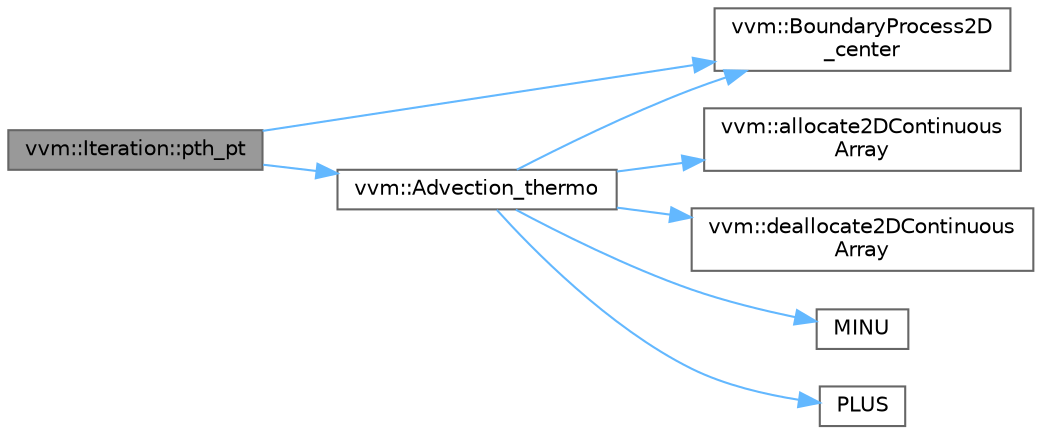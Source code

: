 digraph "vvm::Iteration::pth_pt"
{
 // INTERACTIVE_SVG=YES
 // LATEX_PDF_SIZE
  bgcolor="transparent";
  edge [fontname=Helvetica,fontsize=10,labelfontname=Helvetica,labelfontsize=10];
  node [fontname=Helvetica,fontsize=10,shape=box,height=0.2,width=0.4];
  rankdir="LR";
  Node1 [id="Node000001",label="vvm::Iteration::pth_pt",height=0.2,width=0.4,color="gray40", fillcolor="grey60", style="filled", fontcolor="black",tooltip=" "];
  Node1 -> Node2 [id="edge1_Node000001_Node000002",color="steelblue1",style="solid",tooltip=" "];
  Node2 [id="Node000002",label="vvm::Advection_thermo",height=0.2,width=0.4,color="grey40", fillcolor="white", style="filled",URL="$classvvm.html#ac0b7d76ebd915e07f064f05b5fe4b4a3",tooltip=" "];
  Node2 -> Node3 [id="edge2_Node000002_Node000003",color="steelblue1",style="solid",tooltip=" "];
  Node3 [id="Node000003",label="vvm::allocate2DContinuous\lArray",height=0.2,width=0.4,color="grey40", fillcolor="white", style="filled",URL="$classvvm.html#a62fd0f50bdb5e309fe02cd6fa343cf79",tooltip=" "];
  Node2 -> Node4 [id="edge3_Node000002_Node000004",color="steelblue1",style="solid",tooltip=" "];
  Node4 [id="Node000004",label="vvm::BoundaryProcess2D\l_center",height=0.2,width=0.4,color="grey40", fillcolor="white", style="filled",URL="$classvvm.html#a26777567d798e7a46a54a9adc5d7242f",tooltip=" "];
  Node2 -> Node5 [id="edge4_Node000002_Node000005",color="steelblue1",style="solid",tooltip=" "];
  Node5 [id="Node000005",label="vvm::deallocate2DContinuous\lArray",height=0.2,width=0.4,color="grey40", fillcolor="white", style="filled",URL="$classvvm.html#abcdd5cff6d1bab2f414fe98e87d98a3a",tooltip=" "];
  Node2 -> Node6 [id="edge5_Node000002_Node000006",color="steelblue1",style="solid",tooltip=" "];
  Node6 [id="Node000006",label="MINU",height=0.2,width=0.4,color="grey40", fillcolor="white", style="filled",URL="$Advection_8cpp.html#a75af9b80e9b72faac90f0e574bc62a8d",tooltip=" "];
  Node2 -> Node7 [id="edge6_Node000002_Node000007",color="steelblue1",style="solid",tooltip=" "];
  Node7 [id="Node000007",label="PLUS",height=0.2,width=0.4,color="grey40", fillcolor="white", style="filled",URL="$Advection_8cpp.html#ac35c0748e7807333a355cd2b8e5dfef8",tooltip=" "];
  Node1 -> Node4 [id="edge7_Node000001_Node000004",color="steelblue1",style="solid",tooltip=" "];
}

